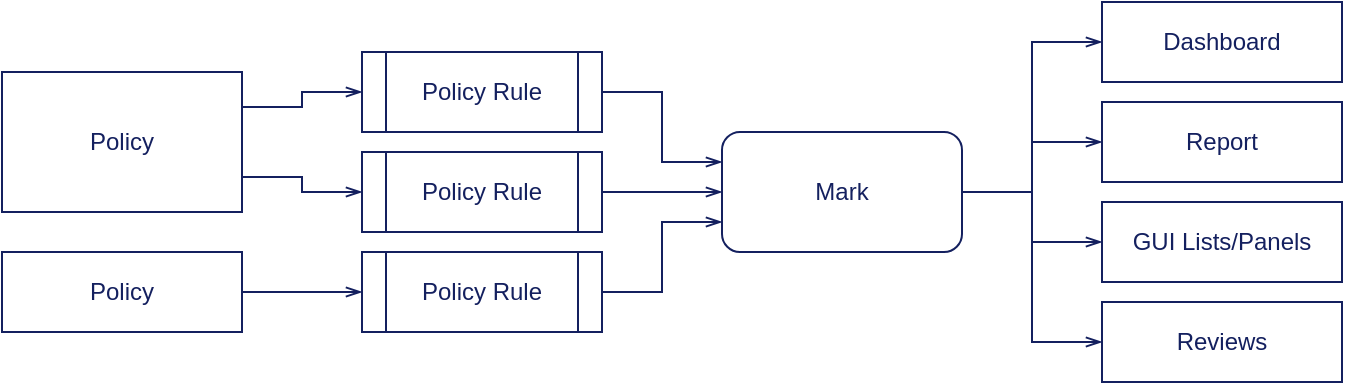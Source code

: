 <mxfile version="26.1.1">
  <diagram name="Page-1" id="ehrrjcjb_HXyQ1wZUinq">
    <mxGraphModel dx="637" dy="547" grid="1" gridSize="10" guides="1" tooltips="1" connect="1" arrows="1" fold="1" page="1" pageScale="1" pageWidth="850" pageHeight="1100" math="0" shadow="0">
      <root>
        <mxCell id="0" />
        <mxCell id="1" parent="0" />
        <mxCell id="sw5snOQvBSSBewpTjX61-3" style="edgeStyle=orthogonalEdgeStyle;curved=0;rounded=0;html=1;endArrow=openThin;fillColor=#ffffff;strokeColor=#14205F;" parent="1" source="sw5snOQvBSSBewpTjX61-1" target="sw5snOQvBSSBewpTjX61-2" edge="1">
          <mxGeometry relative="1" as="geometry" />
        </mxCell>
        <mxCell id="sw5snOQvBSSBewpTjX61-1" value="Policy Rule" style="shape=process;whiteSpace=wrap;html=1;backgroundOutline=1;fillColor=#ffffff;fontColor=#14205F;strokeColor=#14205F;" parent="1" vertex="1">
          <mxGeometry x="270" y="100" width="120" height="40" as="geometry" />
        </mxCell>
        <mxCell id="sw5snOQvBSSBewpTjX61-14" style="edgeStyle=orthogonalEdgeStyle;curved=0;rounded=0;html=1;entryX=0;entryY=0.5;entryDx=0;entryDy=0;endArrow=openThin;fillColor=#ffffff;strokeColor=#14205F;" parent="1" source="sw5snOQvBSSBewpTjX61-2" target="sw5snOQvBSSBewpTjX61-12" edge="1">
          <mxGeometry relative="1" as="geometry" />
        </mxCell>
        <mxCell id="sw5snOQvBSSBewpTjX61-15" style="edgeStyle=orthogonalEdgeStyle;curved=0;rounded=0;html=1;exitX=1;exitY=0.5;exitDx=0;exitDy=0;entryX=0;entryY=0.5;entryDx=0;entryDy=0;endArrow=openThin;fillColor=#ffffff;strokeColor=#14205F;" parent="1" source="sw5snOQvBSSBewpTjX61-2" target="sw5snOQvBSSBewpTjX61-11" edge="1">
          <mxGeometry relative="1" as="geometry" />
        </mxCell>
        <mxCell id="sw5snOQvBSSBewpTjX61-16" style="edgeStyle=orthogonalEdgeStyle;curved=0;rounded=0;html=1;exitX=1;exitY=0.5;exitDx=0;exitDy=0;entryX=0;entryY=0.5;entryDx=0;entryDy=0;endArrow=openThin;fillColor=#ffffff;strokeColor=#14205F;" parent="1" source="sw5snOQvBSSBewpTjX61-2" target="sw5snOQvBSSBewpTjX61-13" edge="1">
          <mxGeometry relative="1" as="geometry" />
        </mxCell>
        <mxCell id="sw5snOQvBSSBewpTjX61-2" value="Mark" style="rounded=1;whiteSpace=wrap;html=1;fillColor=#ffffff;fontColor=#14205F;strokeColor=#14205F;" parent="1" vertex="1">
          <mxGeometry x="450" y="90" width="120" height="60" as="geometry" />
        </mxCell>
        <mxCell id="sw5snOQvBSSBewpTjX61-8" style="edgeStyle=orthogonalEdgeStyle;curved=0;rounded=0;html=1;entryX=0;entryY=0.75;entryDx=0;entryDy=0;endArrow=openThin;fillColor=#ffffff;strokeColor=#14205F;" parent="1" source="sw5snOQvBSSBewpTjX61-5" target="sw5snOQvBSSBewpTjX61-2" edge="1">
          <mxGeometry relative="1" as="geometry" />
        </mxCell>
        <mxCell id="sw5snOQvBSSBewpTjX61-5" value="Policy Rule" style="shape=process;whiteSpace=wrap;html=1;backgroundOutline=1;fillColor=#ffffff;fontColor=#14205F;strokeColor=#14205F;" parent="1" vertex="1">
          <mxGeometry x="270" y="150" width="120" height="40" as="geometry" />
        </mxCell>
        <mxCell id="sw5snOQvBSSBewpTjX61-7" style="edgeStyle=orthogonalEdgeStyle;curved=0;rounded=0;html=1;entryX=0;entryY=0.25;entryDx=0;entryDy=0;endArrow=openThin;fillColor=#ffffff;strokeColor=#14205F;" parent="1" source="sw5snOQvBSSBewpTjX61-6" target="sw5snOQvBSSBewpTjX61-2" edge="1">
          <mxGeometry relative="1" as="geometry" />
        </mxCell>
        <mxCell id="sw5snOQvBSSBewpTjX61-6" value="Policy Rule" style="shape=process;whiteSpace=wrap;html=1;backgroundOutline=1;fillColor=#ffffff;fontColor=#14205F;strokeColor=#14205F;" parent="1" vertex="1">
          <mxGeometry x="270" y="50" width="120" height="40" as="geometry" />
        </mxCell>
        <mxCell id="sw5snOQvBSSBewpTjX61-11" value="Dashboard" style="rounded=0;whiteSpace=wrap;html=1;fillColor=#ffffff;fontColor=#14205F;strokeColor=#14205F;" parent="1" vertex="1">
          <mxGeometry x="640" y="25" width="120" height="40" as="geometry" />
        </mxCell>
        <mxCell id="sw5snOQvBSSBewpTjX61-12" value="Report" style="rounded=0;whiteSpace=wrap;html=1;fillColor=#ffffff;fontColor=#14205F;strokeColor=#14205F;" parent="1" vertex="1">
          <mxGeometry x="640" y="75" width="120" height="40" as="geometry" />
        </mxCell>
        <mxCell id="sw5snOQvBSSBewpTjX61-13" value="GUI Lists/Panels" style="rounded=0;whiteSpace=wrap;html=1;fillColor=#ffffff;fontColor=#14205F;strokeColor=#14205F;" parent="1" vertex="1">
          <mxGeometry x="640" y="125" width="120" height="40" as="geometry" />
        </mxCell>
        <mxCell id="sw5snOQvBSSBewpTjX61-19" style="edgeStyle=orthogonalEdgeStyle;curved=0;rounded=0;html=1;entryX=0;entryY=0.5;entryDx=0;entryDy=0;endArrow=openThin;fillColor=#ffffff;strokeColor=#14205F;exitX=1;exitY=0.25;exitDx=0;exitDy=0;" parent="1" source="sw5snOQvBSSBewpTjX61-17" target="sw5snOQvBSSBewpTjX61-6" edge="1">
          <mxGeometry relative="1" as="geometry">
            <mxPoint x="210" y="95" as="sourcePoint" />
          </mxGeometry>
        </mxCell>
        <mxCell id="sw5snOQvBSSBewpTjX61-20" style="edgeStyle=orthogonalEdgeStyle;curved=0;rounded=0;html=1;exitX=1;exitY=0.75;exitDx=0;exitDy=0;entryX=0;entryY=0.5;entryDx=0;entryDy=0;endArrow=openThin;fillColor=#ffffff;strokeColor=#14205F;" parent="1" source="sw5snOQvBSSBewpTjX61-17" target="sw5snOQvBSSBewpTjX61-1" edge="1">
          <mxGeometry relative="1" as="geometry" />
        </mxCell>
        <mxCell id="sw5snOQvBSSBewpTjX61-17" value="Policy" style="rounded=0;whiteSpace=wrap;html=1;fillColor=#ffffff;fontColor=#14205F;strokeColor=#14205F;" parent="1" vertex="1">
          <mxGeometry x="90" y="60" width="120" height="70" as="geometry" />
        </mxCell>
        <mxCell id="sw5snOQvBSSBewpTjX61-21" style="edgeStyle=orthogonalEdgeStyle;curved=0;rounded=0;html=1;entryX=0;entryY=0.5;entryDx=0;entryDy=0;endArrow=openThin;fillColor=#ffffff;strokeColor=#14205F;" parent="1" source="sw5snOQvBSSBewpTjX61-18" target="sw5snOQvBSSBewpTjX61-5" edge="1">
          <mxGeometry relative="1" as="geometry" />
        </mxCell>
        <mxCell id="sw5snOQvBSSBewpTjX61-18" value="Policy" style="rounded=0;whiteSpace=wrap;html=1;fillColor=#ffffff;fontColor=#14205F;strokeColor=#14205F;" parent="1" vertex="1">
          <mxGeometry x="90" y="150" width="120" height="40" as="geometry" />
        </mxCell>
        <mxCell id="C696tKex0TbrUpghjz5W-1" value="Reviews" style="rounded=0;whiteSpace=wrap;html=1;fillColor=#ffffff;fontColor=#14205F;strokeColor=#14205F;" vertex="1" parent="1">
          <mxGeometry x="640" y="175" width="120" height="40" as="geometry" />
        </mxCell>
        <mxCell id="C696tKex0TbrUpghjz5W-2" style="edgeStyle=orthogonalEdgeStyle;curved=0;rounded=0;html=1;exitX=1;exitY=0.5;exitDx=0;exitDy=0;entryX=0;entryY=0.5;entryDx=0;entryDy=0;endArrow=openThin;fillColor=#ffffff;strokeColor=#14205F;" edge="1" parent="1" source="sw5snOQvBSSBewpTjX61-2" target="C696tKex0TbrUpghjz5W-1">
          <mxGeometry relative="1" as="geometry">
            <mxPoint x="580" y="145" as="sourcePoint" />
            <mxPoint x="650" y="180" as="targetPoint" />
          </mxGeometry>
        </mxCell>
      </root>
    </mxGraphModel>
  </diagram>
</mxfile>
